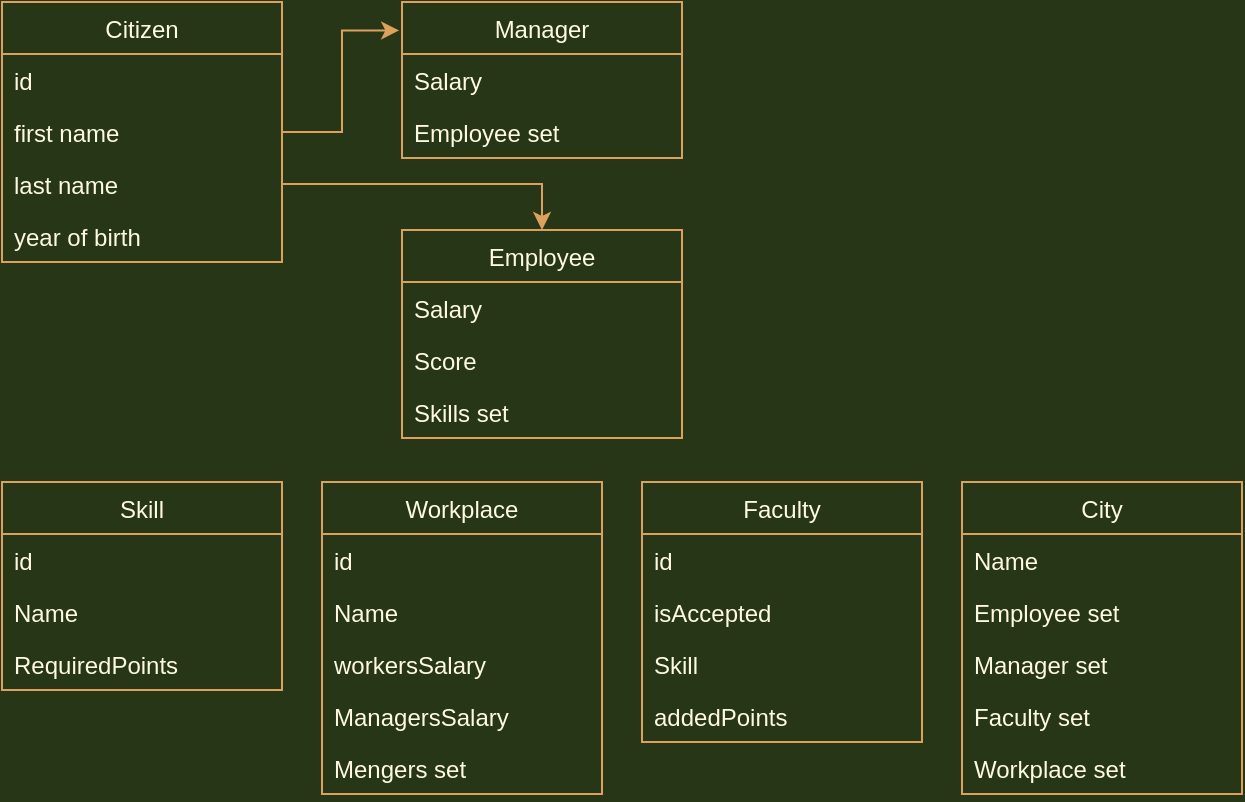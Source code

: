 <mxfile version="16.1.0" type="github">
  <diagram id="ZdGevMlJqaEZtoJkh0xc" name="Page-1">
    <mxGraphModel dx="786" dy="357" grid="0" gridSize="10" guides="1" tooltips="1" connect="1" arrows="1" fold="1" page="1" pageScale="1" pageWidth="850" pageHeight="1100" background="#283618" math="0" shadow="0">
      <root>
        <mxCell id="0" />
        <mxCell id="1" parent="0" />
        <mxCell id="nD72uBtlzHm3L66-Doll-11" value="Citizen" style="swimlane;fontStyle=0;childLayout=stackLayout;horizontal=1;startSize=26;fillColor=none;horizontalStack=0;resizeParent=1;resizeParentMax=0;resizeLast=0;collapsible=1;marginBottom=0;strokeColor=#DDA15E;fontColor=#FEFAE0;" vertex="1" parent="1">
          <mxGeometry x="25" y="17" width="140" height="130" as="geometry" />
        </mxCell>
        <mxCell id="nD72uBtlzHm3L66-Doll-12" value="id " style="text;strokeColor=none;fillColor=none;align=left;verticalAlign=top;spacingLeft=4;spacingRight=4;overflow=hidden;rotatable=0;points=[[0,0.5],[1,0.5]];portConstraint=eastwest;fontColor=#FEFAE0;" vertex="1" parent="nD72uBtlzHm3L66-Doll-11">
          <mxGeometry y="26" width="140" height="26" as="geometry" />
        </mxCell>
        <mxCell id="nD72uBtlzHm3L66-Doll-13" value="first name" style="text;strokeColor=none;fillColor=none;align=left;verticalAlign=top;spacingLeft=4;spacingRight=4;overflow=hidden;rotatable=0;points=[[0,0.5],[1,0.5]];portConstraint=eastwest;fontColor=#FEFAE0;" vertex="1" parent="nD72uBtlzHm3L66-Doll-11">
          <mxGeometry y="52" width="140" height="26" as="geometry" />
        </mxCell>
        <mxCell id="nD72uBtlzHm3L66-Doll-14" value="last name&#xa;" style="text;strokeColor=none;fillColor=none;align=left;verticalAlign=top;spacingLeft=4;spacingRight=4;overflow=hidden;rotatable=0;points=[[0,0.5],[1,0.5]];portConstraint=eastwest;fontColor=#FEFAE0;" vertex="1" parent="nD72uBtlzHm3L66-Doll-11">
          <mxGeometry y="78" width="140" height="26" as="geometry" />
        </mxCell>
        <mxCell id="nD72uBtlzHm3L66-Doll-41" value="year of birth" style="text;strokeColor=none;fillColor=none;align=left;verticalAlign=top;spacingLeft=4;spacingRight=4;overflow=hidden;rotatable=0;points=[[0,0.5],[1,0.5]];portConstraint=eastwest;fontColor=#FEFAE0;" vertex="1" parent="nD72uBtlzHm3L66-Doll-11">
          <mxGeometry y="104" width="140" height="26" as="geometry" />
        </mxCell>
        <mxCell id="nD72uBtlzHm3L66-Doll-15" value="City" style="swimlane;fontStyle=0;childLayout=stackLayout;horizontal=1;startSize=26;fillColor=none;horizontalStack=0;resizeParent=1;resizeParentMax=0;resizeLast=0;collapsible=1;marginBottom=0;strokeColor=#DDA15E;fontColor=#FEFAE0;" vertex="1" parent="1">
          <mxGeometry x="505" y="257" width="140" height="156" as="geometry" />
        </mxCell>
        <mxCell id="nD72uBtlzHm3L66-Doll-16" value="Name" style="text;strokeColor=none;fillColor=none;align=left;verticalAlign=top;spacingLeft=4;spacingRight=4;overflow=hidden;rotatable=0;points=[[0,0.5],[1,0.5]];portConstraint=eastwest;fontColor=#FEFAE0;" vertex="1" parent="nD72uBtlzHm3L66-Doll-15">
          <mxGeometry y="26" width="140" height="26" as="geometry" />
        </mxCell>
        <mxCell id="nD72uBtlzHm3L66-Doll-17" value="Employee set" style="text;strokeColor=none;fillColor=none;align=left;verticalAlign=top;spacingLeft=4;spacingRight=4;overflow=hidden;rotatable=0;points=[[0,0.5],[1,0.5]];portConstraint=eastwest;fontColor=#FEFAE0;" vertex="1" parent="nD72uBtlzHm3L66-Doll-15">
          <mxGeometry y="52" width="140" height="26" as="geometry" />
        </mxCell>
        <mxCell id="nD72uBtlzHm3L66-Doll-49" value="Manager set" style="text;strokeColor=none;fillColor=none;align=left;verticalAlign=top;spacingLeft=4;spacingRight=4;overflow=hidden;rotatable=0;points=[[0,0.5],[1,0.5]];portConstraint=eastwest;fontColor=#FEFAE0;" vertex="1" parent="nD72uBtlzHm3L66-Doll-15">
          <mxGeometry y="78" width="140" height="26" as="geometry" />
        </mxCell>
        <mxCell id="nD72uBtlzHm3L66-Doll-48" value="Faculty set" style="text;strokeColor=none;fillColor=none;align=left;verticalAlign=top;spacingLeft=4;spacingRight=4;overflow=hidden;rotatable=0;points=[[0,0.5],[1,0.5]];portConstraint=eastwest;fontColor=#FEFAE0;" vertex="1" parent="nD72uBtlzHm3L66-Doll-15">
          <mxGeometry y="104" width="140" height="26" as="geometry" />
        </mxCell>
        <mxCell id="nD72uBtlzHm3L66-Doll-47" value="Workplace set" style="text;strokeColor=none;fillColor=none;align=left;verticalAlign=top;spacingLeft=4;spacingRight=4;overflow=hidden;rotatable=0;points=[[0,0.5],[1,0.5]];portConstraint=eastwest;fontColor=#FEFAE0;" vertex="1" parent="nD72uBtlzHm3L66-Doll-15">
          <mxGeometry y="130" width="140" height="26" as="geometry" />
        </mxCell>
        <mxCell id="nD72uBtlzHm3L66-Doll-19" value="Faculty" style="swimlane;fontStyle=0;childLayout=stackLayout;horizontal=1;startSize=26;fillColor=none;horizontalStack=0;resizeParent=1;resizeParentMax=0;resizeLast=0;collapsible=1;marginBottom=0;strokeColor=#DDA15E;fontColor=#FEFAE0;" vertex="1" parent="1">
          <mxGeometry x="345" y="257" width="140" height="130" as="geometry" />
        </mxCell>
        <mxCell id="nD72uBtlzHm3L66-Doll-20" value="id" style="text;strokeColor=none;fillColor=none;align=left;verticalAlign=top;spacingLeft=4;spacingRight=4;overflow=hidden;rotatable=0;points=[[0,0.5],[1,0.5]];portConstraint=eastwest;fontColor=#FEFAE0;" vertex="1" parent="nD72uBtlzHm3L66-Doll-19">
          <mxGeometry y="26" width="140" height="26" as="geometry" />
        </mxCell>
        <mxCell id="nD72uBtlzHm3L66-Doll-21" value="isAccepted" style="text;strokeColor=none;fillColor=none;align=left;verticalAlign=top;spacingLeft=4;spacingRight=4;overflow=hidden;rotatable=0;points=[[0,0.5],[1,0.5]];portConstraint=eastwest;fontColor=#FEFAE0;" vertex="1" parent="nD72uBtlzHm3L66-Doll-19">
          <mxGeometry y="52" width="140" height="26" as="geometry" />
        </mxCell>
        <mxCell id="nD72uBtlzHm3L66-Doll-22" value="Skill" style="text;strokeColor=none;fillColor=none;align=left;verticalAlign=top;spacingLeft=4;spacingRight=4;overflow=hidden;rotatable=0;points=[[0,0.5],[1,0.5]];portConstraint=eastwest;fontColor=#FEFAE0;" vertex="1" parent="nD72uBtlzHm3L66-Doll-19">
          <mxGeometry y="78" width="140" height="26" as="geometry" />
        </mxCell>
        <mxCell id="nD72uBtlzHm3L66-Doll-46" value="addedPoints" style="text;strokeColor=none;fillColor=none;align=left;verticalAlign=top;spacingLeft=4;spacingRight=4;overflow=hidden;rotatable=0;points=[[0,0.5],[1,0.5]];portConstraint=eastwest;fontColor=#FEFAE0;" vertex="1" parent="nD72uBtlzHm3L66-Doll-19">
          <mxGeometry y="104" width="140" height="26" as="geometry" />
        </mxCell>
        <mxCell id="nD72uBtlzHm3L66-Doll-23" value="Workplace" style="swimlane;fontStyle=0;childLayout=stackLayout;horizontal=1;startSize=26;fillColor=none;horizontalStack=0;resizeParent=1;resizeParentMax=0;resizeLast=0;collapsible=1;marginBottom=0;strokeColor=#DDA15E;fontColor=#FEFAE0;" vertex="1" parent="1">
          <mxGeometry x="185" y="257" width="140" height="156" as="geometry" />
        </mxCell>
        <mxCell id="nD72uBtlzHm3L66-Doll-24" value="id" style="text;strokeColor=none;fillColor=none;align=left;verticalAlign=top;spacingLeft=4;spacingRight=4;overflow=hidden;rotatable=0;points=[[0,0.5],[1,0.5]];portConstraint=eastwest;fontColor=#FEFAE0;" vertex="1" parent="nD72uBtlzHm3L66-Doll-23">
          <mxGeometry y="26" width="140" height="26" as="geometry" />
        </mxCell>
        <mxCell id="nD72uBtlzHm3L66-Doll-25" value="Name" style="text;strokeColor=none;fillColor=none;align=left;verticalAlign=top;spacingLeft=4;spacingRight=4;overflow=hidden;rotatable=0;points=[[0,0.5],[1,0.5]];portConstraint=eastwest;fontColor=#FEFAE0;" vertex="1" parent="nD72uBtlzHm3L66-Doll-23">
          <mxGeometry y="52" width="140" height="26" as="geometry" />
        </mxCell>
        <mxCell id="nD72uBtlzHm3L66-Doll-26" value="workersSalary" style="text;strokeColor=none;fillColor=none;align=left;verticalAlign=top;spacingLeft=4;spacingRight=4;overflow=hidden;rotatable=0;points=[[0,0.5],[1,0.5]];portConstraint=eastwest;fontColor=#FEFAE0;" vertex="1" parent="nD72uBtlzHm3L66-Doll-23">
          <mxGeometry y="78" width="140" height="26" as="geometry" />
        </mxCell>
        <mxCell id="nD72uBtlzHm3L66-Doll-44" value="ManagersSalary" style="text;strokeColor=none;fillColor=none;align=left;verticalAlign=top;spacingLeft=4;spacingRight=4;overflow=hidden;rotatable=0;points=[[0,0.5],[1,0.5]];portConstraint=eastwest;fontColor=#FEFAE0;" vertex="1" parent="nD72uBtlzHm3L66-Doll-23">
          <mxGeometry y="104" width="140" height="26" as="geometry" />
        </mxCell>
        <mxCell id="nD72uBtlzHm3L66-Doll-45" value="Mengers set" style="text;strokeColor=none;fillColor=none;align=left;verticalAlign=top;spacingLeft=4;spacingRight=4;overflow=hidden;rotatable=0;points=[[0,0.5],[1,0.5]];portConstraint=eastwest;fontColor=#FEFAE0;" vertex="1" parent="nD72uBtlzHm3L66-Doll-23">
          <mxGeometry y="130" width="140" height="26" as="geometry" />
        </mxCell>
        <mxCell id="nD72uBtlzHm3L66-Doll-27" value="Skill" style="swimlane;fontStyle=0;childLayout=stackLayout;horizontal=1;startSize=26;fillColor=none;horizontalStack=0;resizeParent=1;resizeParentMax=0;resizeLast=0;collapsible=1;marginBottom=0;strokeColor=#DDA15E;fontColor=#FEFAE0;" vertex="1" parent="1">
          <mxGeometry x="25" y="257" width="140" height="104" as="geometry" />
        </mxCell>
        <mxCell id="nD72uBtlzHm3L66-Doll-28" value="id   " style="text;strokeColor=none;fillColor=none;align=left;verticalAlign=top;spacingLeft=4;spacingRight=4;overflow=hidden;rotatable=0;points=[[0,0.5],[1,0.5]];portConstraint=eastwest;fontColor=#FEFAE0;" vertex="1" parent="nD72uBtlzHm3L66-Doll-27">
          <mxGeometry y="26" width="140" height="26" as="geometry" />
        </mxCell>
        <mxCell id="nD72uBtlzHm3L66-Doll-29" value="Name" style="text;strokeColor=none;fillColor=none;align=left;verticalAlign=top;spacingLeft=4;spacingRight=4;overflow=hidden;rotatable=0;points=[[0,0.5],[1,0.5]];portConstraint=eastwest;fontColor=#FEFAE0;" vertex="1" parent="nD72uBtlzHm3L66-Doll-27">
          <mxGeometry y="52" width="140" height="26" as="geometry" />
        </mxCell>
        <mxCell id="nD72uBtlzHm3L66-Doll-30" value="RequiredPoints" style="text;strokeColor=none;fillColor=none;align=left;verticalAlign=top;spacingLeft=4;spacingRight=4;overflow=hidden;rotatable=0;points=[[0,0.5],[1,0.5]];portConstraint=eastwest;fontColor=#FEFAE0;" vertex="1" parent="nD72uBtlzHm3L66-Doll-27">
          <mxGeometry y="78" width="140" height="26" as="geometry" />
        </mxCell>
        <mxCell id="nD72uBtlzHm3L66-Doll-31" value="Employee" style="swimlane;fontStyle=0;childLayout=stackLayout;horizontal=1;startSize=26;fillColor=none;horizontalStack=0;resizeParent=1;resizeParentMax=0;resizeLast=0;collapsible=1;marginBottom=0;strokeColor=#DDA15E;fontColor=#FEFAE0;" vertex="1" parent="1">
          <mxGeometry x="225" y="131" width="140" height="104" as="geometry" />
        </mxCell>
        <mxCell id="nD72uBtlzHm3L66-Doll-32" value="Salary" style="text;strokeColor=none;fillColor=none;align=left;verticalAlign=top;spacingLeft=4;spacingRight=4;overflow=hidden;rotatable=0;points=[[0,0.5],[1,0.5]];portConstraint=eastwest;fontColor=#FEFAE0;" vertex="1" parent="nD72uBtlzHm3L66-Doll-31">
          <mxGeometry y="26" width="140" height="26" as="geometry" />
        </mxCell>
        <mxCell id="nD72uBtlzHm3L66-Doll-33" value="Score" style="text;strokeColor=none;fillColor=none;align=left;verticalAlign=top;spacingLeft=4;spacingRight=4;overflow=hidden;rotatable=0;points=[[0,0.5],[1,0.5]];portConstraint=eastwest;fontColor=#FEFAE0;" vertex="1" parent="nD72uBtlzHm3L66-Doll-31">
          <mxGeometry y="52" width="140" height="26" as="geometry" />
        </mxCell>
        <mxCell id="nD72uBtlzHm3L66-Doll-34" value="Skills set" style="text;strokeColor=none;fillColor=none;align=left;verticalAlign=top;spacingLeft=4;spacingRight=4;overflow=hidden;rotatable=0;points=[[0,0.5],[1,0.5]];portConstraint=eastwest;fontColor=#FEFAE0;" vertex="1" parent="nD72uBtlzHm3L66-Doll-31">
          <mxGeometry y="78" width="140" height="26" as="geometry" />
        </mxCell>
        <mxCell id="nD72uBtlzHm3L66-Doll-35" value="Manager" style="swimlane;fontStyle=0;childLayout=stackLayout;horizontal=1;startSize=26;fillColor=none;horizontalStack=0;resizeParent=1;resizeParentMax=0;resizeLast=0;collapsible=1;marginBottom=0;strokeColor=#DDA15E;fontColor=#FEFAE0;" vertex="1" parent="1">
          <mxGeometry x="225" y="17" width="140" height="78" as="geometry" />
        </mxCell>
        <mxCell id="nD72uBtlzHm3L66-Doll-36" value="Salary" style="text;strokeColor=none;fillColor=none;align=left;verticalAlign=top;spacingLeft=4;spacingRight=4;overflow=hidden;rotatable=0;points=[[0,0.5],[1,0.5]];portConstraint=eastwest;fontColor=#FEFAE0;" vertex="1" parent="nD72uBtlzHm3L66-Doll-35">
          <mxGeometry y="26" width="140" height="26" as="geometry" />
        </mxCell>
        <mxCell id="nD72uBtlzHm3L66-Doll-37" value="Employee set" style="text;strokeColor=none;fillColor=none;align=left;verticalAlign=top;spacingLeft=4;spacingRight=4;overflow=hidden;rotatable=0;points=[[0,0.5],[1,0.5]];portConstraint=eastwest;fontColor=#FEFAE0;" vertex="1" parent="nD72uBtlzHm3L66-Doll-35">
          <mxGeometry y="52" width="140" height="26" as="geometry" />
        </mxCell>
        <mxCell id="nD72uBtlzHm3L66-Doll-42" style="edgeStyle=orthogonalEdgeStyle;rounded=0;orthogonalLoop=1;jettySize=auto;html=1;exitX=1;exitY=0.5;exitDx=0;exitDy=0;entryX=-0.01;entryY=0.182;entryDx=0;entryDy=0;entryPerimeter=0;labelBackgroundColor=#283618;strokeColor=#DDA15E;fontColor=#FEFAE0;" edge="1" parent="1" source="nD72uBtlzHm3L66-Doll-13" target="nD72uBtlzHm3L66-Doll-35">
          <mxGeometry relative="1" as="geometry" />
        </mxCell>
        <mxCell id="nD72uBtlzHm3L66-Doll-43" style="edgeStyle=orthogonalEdgeStyle;rounded=0;orthogonalLoop=1;jettySize=auto;html=1;exitX=1;exitY=0.5;exitDx=0;exitDy=0;labelBackgroundColor=#283618;strokeColor=#DDA15E;fontColor=#FEFAE0;" edge="1" parent="1" source="nD72uBtlzHm3L66-Doll-14" target="nD72uBtlzHm3L66-Doll-31">
          <mxGeometry relative="1" as="geometry" />
        </mxCell>
      </root>
    </mxGraphModel>
  </diagram>
</mxfile>
